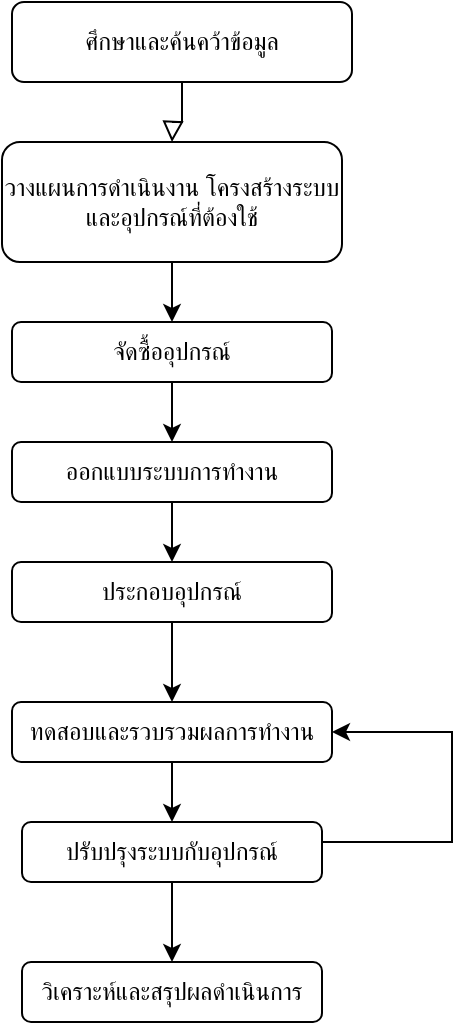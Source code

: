 <mxfile version="24.7.8">
  <diagram id="C5RBs43oDa-KdzZeNtuy" name="Page-1">
    <mxGraphModel dx="1114" dy="658" grid="1" gridSize="10" guides="1" tooltips="1" connect="1" arrows="1" fold="1" page="1" pageScale="1" pageWidth="827" pageHeight="1169" math="0" shadow="0">
      <root>
        <mxCell id="WIyWlLk6GJQsqaUBKTNV-0" />
        <mxCell id="WIyWlLk6GJQsqaUBKTNV-1" parent="WIyWlLk6GJQsqaUBKTNV-0" />
        <mxCell id="WIyWlLk6GJQsqaUBKTNV-2" value="" style="rounded=0;html=1;jettySize=auto;orthogonalLoop=1;fontSize=11;endArrow=block;endFill=0;endSize=8;strokeWidth=1;shadow=0;labelBackgroundColor=none;edgeStyle=orthogonalEdgeStyle;" parent="WIyWlLk6GJQsqaUBKTNV-1" source="WIyWlLk6GJQsqaUBKTNV-3" edge="1">
          <mxGeometry relative="1" as="geometry">
            <mxPoint x="220" y="170" as="targetPoint" />
          </mxGeometry>
        </mxCell>
        <mxCell id="WIyWlLk6GJQsqaUBKTNV-3" value="ศึกษาและค้นคว้าข้อมูล" style="rounded=1;whiteSpace=wrap;html=1;fontSize=12;glass=0;strokeWidth=1;shadow=0;" parent="WIyWlLk6GJQsqaUBKTNV-1" vertex="1">
          <mxGeometry x="140" y="100" width="170" height="40" as="geometry" />
        </mxCell>
        <mxCell id="4SC3pZGxrb-5CBrwp-Ay-2" style="edgeStyle=orthogonalEdgeStyle;rounded=0;orthogonalLoop=1;jettySize=auto;html=1;entryX=0.5;entryY=0;entryDx=0;entryDy=0;" edge="1" parent="WIyWlLk6GJQsqaUBKTNV-1" source="4SC3pZGxrb-5CBrwp-Ay-0" target="4SC3pZGxrb-5CBrwp-Ay-1">
          <mxGeometry relative="1" as="geometry" />
        </mxCell>
        <mxCell id="4SC3pZGxrb-5CBrwp-Ay-0" value="วางแผนการดำเนินงาน โครงสร้างระบบและอุปกรณ์ที่ต้องใช้" style="rounded=1;whiteSpace=wrap;html=1;" vertex="1" parent="WIyWlLk6GJQsqaUBKTNV-1">
          <mxGeometry x="135" y="170" width="170" height="60" as="geometry" />
        </mxCell>
        <mxCell id="4SC3pZGxrb-5CBrwp-Ay-9" style="edgeStyle=orthogonalEdgeStyle;rounded=0;orthogonalLoop=1;jettySize=auto;html=1;entryX=0.5;entryY=0;entryDx=0;entryDy=0;" edge="1" parent="WIyWlLk6GJQsqaUBKTNV-1" source="4SC3pZGxrb-5CBrwp-Ay-1" target="4SC3pZGxrb-5CBrwp-Ay-3">
          <mxGeometry relative="1" as="geometry" />
        </mxCell>
        <mxCell id="4SC3pZGxrb-5CBrwp-Ay-1" value="จัดซื้ออุปกรณ์" style="rounded=1;whiteSpace=wrap;html=1;" vertex="1" parent="WIyWlLk6GJQsqaUBKTNV-1">
          <mxGeometry x="140" y="260" width="160" height="30" as="geometry" />
        </mxCell>
        <mxCell id="4SC3pZGxrb-5CBrwp-Ay-10" style="edgeStyle=orthogonalEdgeStyle;rounded=0;orthogonalLoop=1;jettySize=auto;html=1;entryX=0.5;entryY=0;entryDx=0;entryDy=0;" edge="1" parent="WIyWlLk6GJQsqaUBKTNV-1" source="4SC3pZGxrb-5CBrwp-Ay-3" target="4SC3pZGxrb-5CBrwp-Ay-4">
          <mxGeometry relative="1" as="geometry" />
        </mxCell>
        <mxCell id="4SC3pZGxrb-5CBrwp-Ay-3" value="ออกแบบระบบการทำงาน" style="rounded=1;whiteSpace=wrap;html=1;" vertex="1" parent="WIyWlLk6GJQsqaUBKTNV-1">
          <mxGeometry x="140" y="320" width="160" height="30" as="geometry" />
        </mxCell>
        <mxCell id="4SC3pZGxrb-5CBrwp-Ay-6" style="edgeStyle=orthogonalEdgeStyle;rounded=0;orthogonalLoop=1;jettySize=auto;html=1;entryX=0.5;entryY=0;entryDx=0;entryDy=0;" edge="1" parent="WIyWlLk6GJQsqaUBKTNV-1" source="4SC3pZGxrb-5CBrwp-Ay-4" target="4SC3pZGxrb-5CBrwp-Ay-5">
          <mxGeometry relative="1" as="geometry" />
        </mxCell>
        <mxCell id="4SC3pZGxrb-5CBrwp-Ay-4" value="ประกอบอุปกรณ์" style="rounded=1;whiteSpace=wrap;html=1;" vertex="1" parent="WIyWlLk6GJQsqaUBKTNV-1">
          <mxGeometry x="140" y="380" width="160" height="30" as="geometry" />
        </mxCell>
        <mxCell id="4SC3pZGxrb-5CBrwp-Ay-11" style="edgeStyle=orthogonalEdgeStyle;rounded=0;orthogonalLoop=1;jettySize=auto;html=1;entryX=0.5;entryY=0;entryDx=0;entryDy=0;" edge="1" parent="WIyWlLk6GJQsqaUBKTNV-1" source="4SC3pZGxrb-5CBrwp-Ay-5" target="4SC3pZGxrb-5CBrwp-Ay-7">
          <mxGeometry relative="1" as="geometry" />
        </mxCell>
        <mxCell id="4SC3pZGxrb-5CBrwp-Ay-5" value="ทดสอบและรวบรวมผลการทำงาน" style="rounded=1;whiteSpace=wrap;html=1;" vertex="1" parent="WIyWlLk6GJQsqaUBKTNV-1">
          <mxGeometry x="140" y="450" width="160" height="30" as="geometry" />
        </mxCell>
        <mxCell id="4SC3pZGxrb-5CBrwp-Ay-12" style="edgeStyle=orthogonalEdgeStyle;rounded=0;orthogonalLoop=1;jettySize=auto;html=1;entryX=0.5;entryY=0;entryDx=0;entryDy=0;" edge="1" parent="WIyWlLk6GJQsqaUBKTNV-1" source="4SC3pZGxrb-5CBrwp-Ay-7" target="4SC3pZGxrb-5CBrwp-Ay-8">
          <mxGeometry relative="1" as="geometry" />
        </mxCell>
        <mxCell id="4SC3pZGxrb-5CBrwp-Ay-15" style="edgeStyle=orthogonalEdgeStyle;rounded=0;orthogonalLoop=1;jettySize=auto;html=1;entryX=1;entryY=0.5;entryDx=0;entryDy=0;" edge="1" parent="WIyWlLk6GJQsqaUBKTNV-1" source="4SC3pZGxrb-5CBrwp-Ay-7" target="4SC3pZGxrb-5CBrwp-Ay-5">
          <mxGeometry relative="1" as="geometry">
            <Array as="points">
              <mxPoint x="360" y="520" />
              <mxPoint x="360" y="465" />
            </Array>
          </mxGeometry>
        </mxCell>
        <mxCell id="4SC3pZGxrb-5CBrwp-Ay-7" value="ปรับปรุงระบบกับอุปกรณ์" style="rounded=1;whiteSpace=wrap;html=1;" vertex="1" parent="WIyWlLk6GJQsqaUBKTNV-1">
          <mxGeometry x="145" y="510" width="150" height="30" as="geometry" />
        </mxCell>
        <mxCell id="4SC3pZGxrb-5CBrwp-Ay-8" value="วิเคราะห์และสรุปผลดำเนินการ" style="rounded=1;whiteSpace=wrap;html=1;" vertex="1" parent="WIyWlLk6GJQsqaUBKTNV-1">
          <mxGeometry x="145" y="580" width="150" height="30" as="geometry" />
        </mxCell>
      </root>
    </mxGraphModel>
  </diagram>
</mxfile>
